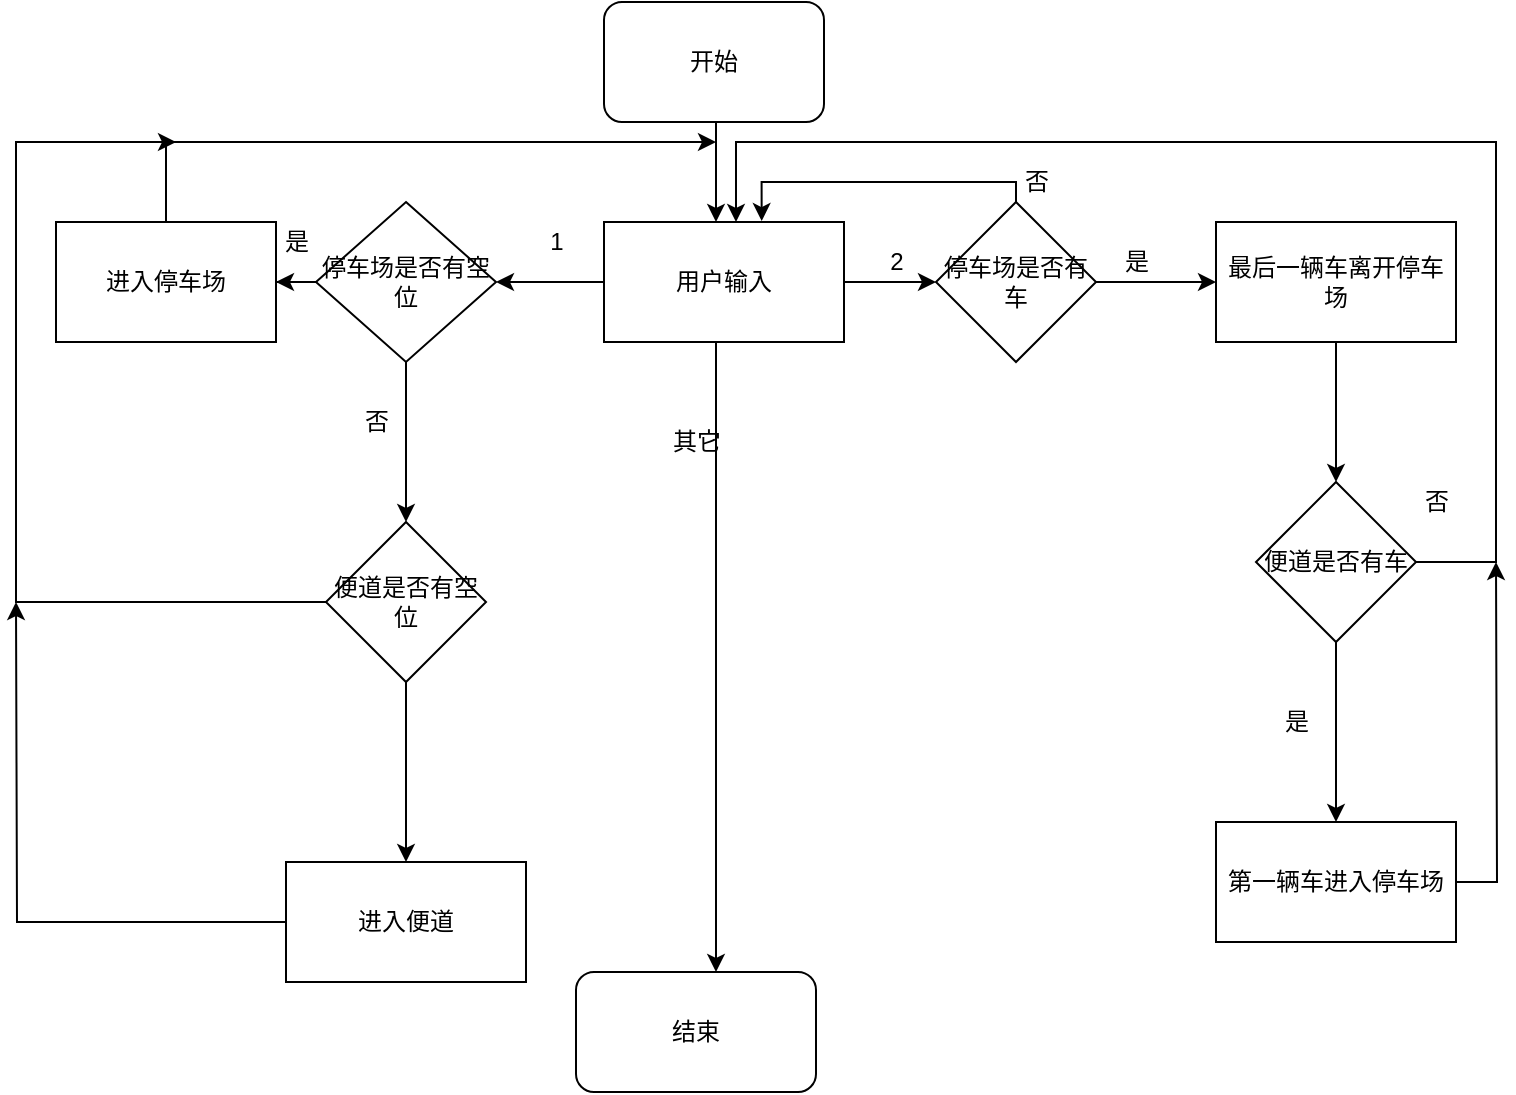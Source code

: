 <mxfile version="14.6.9" type="github">
  <diagram id="0MPpleQcthwBf2bKO_Wy" name="第 1 页">
    <mxGraphModel dx="1395" dy="907" grid="1" gridSize="10" guides="1" tooltips="1" connect="1" arrows="1" fold="1" page="1" pageScale="1" pageWidth="827" pageHeight="1169" math="0" shadow="0">
      <root>
        <mxCell id="0" />
        <mxCell id="1" parent="0" />
        <mxCell id="lFZjbLlaqxnKUIpank1h-5" value="" style="edgeStyle=orthogonalEdgeStyle;rounded=0;orthogonalLoop=1;jettySize=auto;html=1;" edge="1" parent="1" source="lFZjbLlaqxnKUIpank1h-1" target="lFZjbLlaqxnKUIpank1h-4">
          <mxGeometry relative="1" as="geometry">
            <Array as="points">
              <mxPoint x="410" y="180" />
              <mxPoint x="410" y="180" />
            </Array>
          </mxGeometry>
        </mxCell>
        <mxCell id="lFZjbLlaqxnKUIpank1h-1" value="开始" style="rounded=1;whiteSpace=wrap;html=1;" vertex="1" parent="1">
          <mxGeometry x="354" y="100" width="110" height="60" as="geometry" />
        </mxCell>
        <mxCell id="lFZjbLlaqxnKUIpank1h-10" value="" style="edgeStyle=orthogonalEdgeStyle;rounded=0;orthogonalLoop=1;jettySize=auto;html=1;" edge="1" parent="1" source="lFZjbLlaqxnKUIpank1h-4">
          <mxGeometry relative="1" as="geometry">
            <mxPoint x="520" y="240" as="targetPoint" />
          </mxGeometry>
        </mxCell>
        <mxCell id="lFZjbLlaqxnKUIpank1h-15" value="" style="edgeStyle=orthogonalEdgeStyle;rounded=0;orthogonalLoop=1;jettySize=auto;html=1;" edge="1" parent="1" source="lFZjbLlaqxnKUIpank1h-4" target="lFZjbLlaqxnKUIpank1h-12">
          <mxGeometry relative="1" as="geometry" />
        </mxCell>
        <mxCell id="lFZjbLlaqxnKUIpank1h-17" value="" style="edgeStyle=orthogonalEdgeStyle;rounded=0;orthogonalLoop=1;jettySize=auto;html=1;" edge="1" parent="1" source="lFZjbLlaqxnKUIpank1h-4" target="lFZjbLlaqxnKUIpank1h-16">
          <mxGeometry relative="1" as="geometry">
            <Array as="points">
              <mxPoint x="410" y="290" />
              <mxPoint x="410" y="290" />
            </Array>
          </mxGeometry>
        </mxCell>
        <mxCell id="lFZjbLlaqxnKUIpank1h-4" value="用户输入" style="rounded=0;whiteSpace=wrap;html=1;" vertex="1" parent="1">
          <mxGeometry x="354" y="210" width="120" height="60" as="geometry" />
        </mxCell>
        <mxCell id="lFZjbLlaqxnKUIpank1h-8" value="1" style="text;html=1;align=center;verticalAlign=middle;resizable=0;points=[];autosize=1;strokeColor=none;" vertex="1" parent="1">
          <mxGeometry x="320" y="210" width="20" height="20" as="geometry" />
        </mxCell>
        <mxCell id="lFZjbLlaqxnKUIpank1h-11" value="2" style="text;html=1;align=center;verticalAlign=middle;resizable=0;points=[];autosize=1;strokeColor=none;" vertex="1" parent="1">
          <mxGeometry x="490" y="220" width="20" height="20" as="geometry" />
        </mxCell>
        <mxCell id="lFZjbLlaqxnKUIpank1h-20" value="" style="edgeStyle=orthogonalEdgeStyle;rounded=0;orthogonalLoop=1;jettySize=auto;html=1;" edge="1" parent="1" source="lFZjbLlaqxnKUIpank1h-12" target="lFZjbLlaqxnKUIpank1h-19">
          <mxGeometry relative="1" as="geometry" />
        </mxCell>
        <mxCell id="lFZjbLlaqxnKUIpank1h-27" value="" style="edgeStyle=orthogonalEdgeStyle;rounded=0;orthogonalLoop=1;jettySize=auto;html=1;" edge="1" parent="1" source="lFZjbLlaqxnKUIpank1h-12" target="lFZjbLlaqxnKUIpank1h-26">
          <mxGeometry relative="1" as="geometry" />
        </mxCell>
        <mxCell id="lFZjbLlaqxnKUIpank1h-12" value="停车场是否有空位" style="rhombus;whiteSpace=wrap;html=1;" vertex="1" parent="1">
          <mxGeometry x="210" y="200" width="90" height="80" as="geometry" />
        </mxCell>
        <mxCell id="lFZjbLlaqxnKUIpank1h-16" value="结束" style="rounded=1;whiteSpace=wrap;html=1;" vertex="1" parent="1">
          <mxGeometry x="340" y="585" width="120" height="60" as="geometry" />
        </mxCell>
        <mxCell id="lFZjbLlaqxnKUIpank1h-18" value="其它" style="text;html=1;align=center;verticalAlign=middle;resizable=0;points=[];autosize=1;strokeColor=none;" vertex="1" parent="1">
          <mxGeometry x="380" y="310" width="40" height="20" as="geometry" />
        </mxCell>
        <mxCell id="lFZjbLlaqxnKUIpank1h-22" style="edgeStyle=orthogonalEdgeStyle;rounded=0;orthogonalLoop=1;jettySize=auto;html=1;" edge="1" parent="1" source="lFZjbLlaqxnKUIpank1h-19">
          <mxGeometry relative="1" as="geometry">
            <mxPoint x="410" y="170" as="targetPoint" />
            <Array as="points">
              <mxPoint x="135" y="170" />
            </Array>
          </mxGeometry>
        </mxCell>
        <mxCell id="lFZjbLlaqxnKUIpank1h-19" value="进入停车场" style="whiteSpace=wrap;html=1;" vertex="1" parent="1">
          <mxGeometry x="80" y="210" width="110" height="60" as="geometry" />
        </mxCell>
        <mxCell id="lFZjbLlaqxnKUIpank1h-21" value="是" style="text;html=1;align=center;verticalAlign=middle;resizable=0;points=[];autosize=1;strokeColor=none;" vertex="1" parent="1">
          <mxGeometry x="185" y="210" width="30" height="20" as="geometry" />
        </mxCell>
        <mxCell id="lFZjbLlaqxnKUIpank1h-30" value="" style="edgeStyle=orthogonalEdgeStyle;rounded=0;orthogonalLoop=1;jettySize=auto;html=1;" edge="1" parent="1" source="lFZjbLlaqxnKUIpank1h-26" target="lFZjbLlaqxnKUIpank1h-29">
          <mxGeometry relative="1" as="geometry" />
        </mxCell>
        <mxCell id="lFZjbLlaqxnKUIpank1h-32" value="" style="edgeStyle=orthogonalEdgeStyle;rounded=0;orthogonalLoop=1;jettySize=auto;html=1;" edge="1" parent="1" source="lFZjbLlaqxnKUIpank1h-26">
          <mxGeometry relative="1" as="geometry">
            <mxPoint x="140" y="170" as="targetPoint" />
            <Array as="points">
              <mxPoint x="60" y="400" />
            </Array>
          </mxGeometry>
        </mxCell>
        <mxCell id="lFZjbLlaqxnKUIpank1h-26" value="便道是否有空位" style="rhombus;whiteSpace=wrap;html=1;" vertex="1" parent="1">
          <mxGeometry x="215" y="360" width="80" height="80" as="geometry" />
        </mxCell>
        <mxCell id="lFZjbLlaqxnKUIpank1h-28" value="否" style="text;html=1;align=center;verticalAlign=middle;resizable=0;points=[];autosize=1;strokeColor=none;" vertex="1" parent="1">
          <mxGeometry x="225" y="300" width="30" height="20" as="geometry" />
        </mxCell>
        <mxCell id="lFZjbLlaqxnKUIpank1h-33" style="edgeStyle=orthogonalEdgeStyle;rounded=0;orthogonalLoop=1;jettySize=auto;html=1;" edge="1" parent="1" source="lFZjbLlaqxnKUIpank1h-29">
          <mxGeometry relative="1" as="geometry">
            <mxPoint x="60" y="400" as="targetPoint" />
          </mxGeometry>
        </mxCell>
        <mxCell id="lFZjbLlaqxnKUIpank1h-29" value="进入便道" style="whiteSpace=wrap;html=1;" vertex="1" parent="1">
          <mxGeometry x="195" y="530" width="120" height="60" as="geometry" />
        </mxCell>
        <mxCell id="lFZjbLlaqxnKUIpank1h-38" value="" style="edgeStyle=orthogonalEdgeStyle;rounded=0;orthogonalLoop=1;jettySize=auto;html=1;" edge="1" parent="1" source="lFZjbLlaqxnKUIpank1h-36" target="lFZjbLlaqxnKUIpank1h-37">
          <mxGeometry relative="1" as="geometry" />
        </mxCell>
        <mxCell id="lFZjbLlaqxnKUIpank1h-41" style="edgeStyle=orthogonalEdgeStyle;rounded=0;orthogonalLoop=1;jettySize=auto;html=1;entryX=0.657;entryY=-0.008;entryDx=0;entryDy=0;entryPerimeter=0;" edge="1" parent="1" source="lFZjbLlaqxnKUIpank1h-36" target="lFZjbLlaqxnKUIpank1h-4">
          <mxGeometry relative="1" as="geometry">
            <Array as="points">
              <mxPoint x="560" y="190" />
              <mxPoint x="433" y="190" />
            </Array>
          </mxGeometry>
        </mxCell>
        <mxCell id="lFZjbLlaqxnKUIpank1h-36" value="停车场是否有车" style="rhombus;whiteSpace=wrap;html=1;" vertex="1" parent="1">
          <mxGeometry x="520" y="200" width="80" height="80" as="geometry" />
        </mxCell>
        <mxCell id="lFZjbLlaqxnKUIpank1h-43" value="" style="edgeStyle=orthogonalEdgeStyle;rounded=0;orthogonalLoop=1;jettySize=auto;html=1;" edge="1" parent="1" source="lFZjbLlaqxnKUIpank1h-37" target="lFZjbLlaqxnKUIpank1h-42">
          <mxGeometry relative="1" as="geometry" />
        </mxCell>
        <mxCell id="lFZjbLlaqxnKUIpank1h-37" value="最后一辆车离开停车场" style="whiteSpace=wrap;html=1;" vertex="1" parent="1">
          <mxGeometry x="660" y="210" width="120" height="60" as="geometry" />
        </mxCell>
        <mxCell id="lFZjbLlaqxnKUIpank1h-45" value="" style="edgeStyle=orthogonalEdgeStyle;rounded=0;orthogonalLoop=1;jettySize=auto;html=1;" edge="1" parent="1" source="lFZjbLlaqxnKUIpank1h-42" target="lFZjbLlaqxnKUIpank1h-44">
          <mxGeometry relative="1" as="geometry" />
        </mxCell>
        <mxCell id="lFZjbLlaqxnKUIpank1h-46" style="edgeStyle=orthogonalEdgeStyle;rounded=0;orthogonalLoop=1;jettySize=auto;html=1;" edge="1" parent="1" source="lFZjbLlaqxnKUIpank1h-42">
          <mxGeometry relative="1" as="geometry">
            <mxPoint x="420" y="210" as="targetPoint" />
            <Array as="points">
              <mxPoint x="800" y="380" />
              <mxPoint x="800" y="170" />
              <mxPoint x="420" y="170" />
              <mxPoint x="420" y="210" />
            </Array>
          </mxGeometry>
        </mxCell>
        <mxCell id="lFZjbLlaqxnKUIpank1h-42" value="便道是否有车" style="rhombus;whiteSpace=wrap;html=1;" vertex="1" parent="1">
          <mxGeometry x="680" y="340" width="80" height="80" as="geometry" />
        </mxCell>
        <mxCell id="lFZjbLlaqxnKUIpank1h-51" style="edgeStyle=orthogonalEdgeStyle;rounded=0;orthogonalLoop=1;jettySize=auto;html=1;" edge="1" parent="1" source="lFZjbLlaqxnKUIpank1h-44">
          <mxGeometry relative="1" as="geometry">
            <mxPoint x="800" y="380" as="targetPoint" />
          </mxGeometry>
        </mxCell>
        <mxCell id="lFZjbLlaqxnKUIpank1h-44" value="第一辆车进入停车场" style="whiteSpace=wrap;html=1;" vertex="1" parent="1">
          <mxGeometry x="660" y="510" width="120" height="60" as="geometry" />
        </mxCell>
        <mxCell id="lFZjbLlaqxnKUIpank1h-47" value="是" style="text;html=1;align=center;verticalAlign=middle;resizable=0;points=[];autosize=1;strokeColor=none;" vertex="1" parent="1">
          <mxGeometry x="605" y="220" width="30" height="20" as="geometry" />
        </mxCell>
        <mxCell id="lFZjbLlaqxnKUIpank1h-48" value="否" style="text;html=1;align=center;verticalAlign=middle;resizable=0;points=[];autosize=1;strokeColor=none;" vertex="1" parent="1">
          <mxGeometry x="555" y="180" width="30" height="20" as="geometry" />
        </mxCell>
        <mxCell id="lFZjbLlaqxnKUIpank1h-49" value="是" style="text;html=1;align=center;verticalAlign=middle;resizable=0;points=[];autosize=1;strokeColor=none;" vertex="1" parent="1">
          <mxGeometry x="685" y="450" width="30" height="20" as="geometry" />
        </mxCell>
        <mxCell id="lFZjbLlaqxnKUIpank1h-50" value="否" style="text;html=1;align=center;verticalAlign=middle;resizable=0;points=[];autosize=1;strokeColor=none;" vertex="1" parent="1">
          <mxGeometry x="755" y="340" width="30" height="20" as="geometry" />
        </mxCell>
      </root>
    </mxGraphModel>
  </diagram>
</mxfile>
